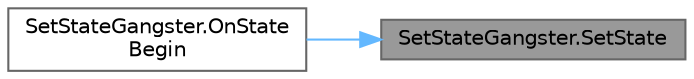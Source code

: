 digraph "SetStateGangster.SetState"
{
 // LATEX_PDF_SIZE
  bgcolor="transparent";
  edge [fontname=Helvetica,fontsize=10,labelfontname=Helvetica,labelfontsize=10];
  node [fontname=Helvetica,fontsize=10,shape=box,height=0.2,width=0.4];
  rankdir="RL";
  Node1 [id="Node000001",label="SetStateGangster.SetState",height=0.2,width=0.4,color="gray40", fillcolor="grey60", style="filled", fontcolor="black",tooltip=" "];
  Node1 -> Node2 [id="edge1_Node000001_Node000002",dir="back",color="steelblue1",style="solid",tooltip=" "];
  Node2 [id="Node000002",label="SetStateGangster.OnState\lBegin",height=0.2,width=0.4,color="grey40", fillcolor="white", style="filled",URL="$class_set_state_gangster.html#a88122c46c3f012108dee0a6eb067f361",tooltip=" "];
}
